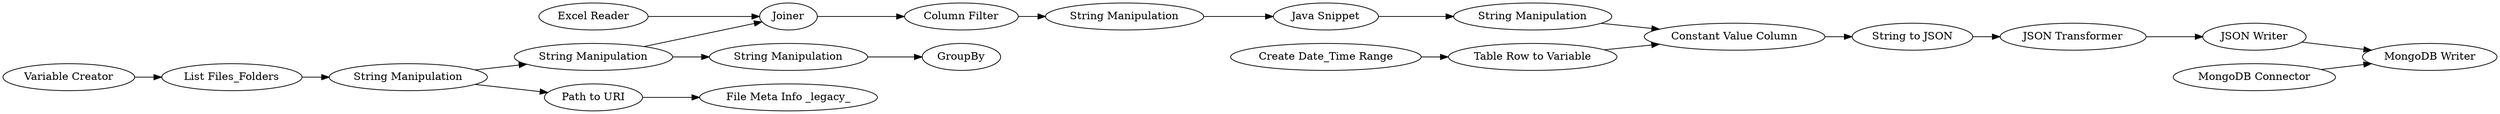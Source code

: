 digraph {
	340 -> 337
	330 -> 339
	64 -> 325
	326 -> 330
	337 -> 334
	322 -> 16
	52 -> 64
	332 -> 326
	16 -> 265
	330 -> 344
	324 -> 320
	325 -> 320
	339 -> 337
	323 -> 324
	334 -> 52
	339 -> 341
	344 -> 343
	320 -> 321
	321 -> 322
	301 -> 265
	341 -> 342
	324 [label="Table Row to Variable"]
	322 [label="JSON Transformer"]
	330 [label="String Manipulation"]
	64 [label="Java Snippet"]
	339 [label="String Manipulation"]
	341 [label="String Manipulation"]
	343 [label="File Meta Info _legacy_"]
	325 [label="String Manipulation"]
	344 [label="Path to URI"]
	332 [label="Variable Creator"]
	16 [label="JSON Writer"]
	265 [label="MongoDB Writer"]
	334 [label="Column Filter"]
	342 [label=GroupBy]
	337 [label=Joiner]
	321 [label="String to JSON"]
	301 [label="MongoDB Connector"]
	340 [label="Excel Reader"]
	326 [label="List Files_Folders"]
	323 [label="Create Date_Time Range"]
	52 [label="String Manipulation"]
	320 [label="Constant Value Column"]
	rankdir=LR
}
